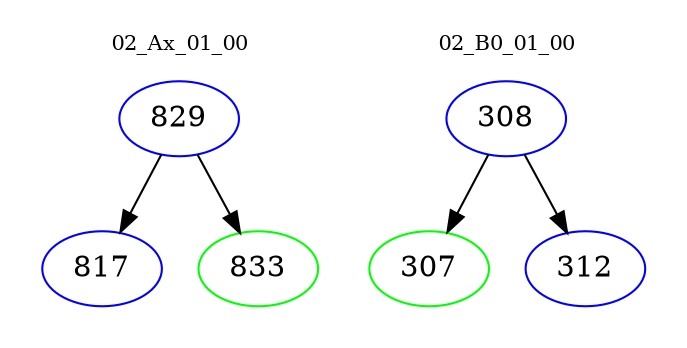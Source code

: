 digraph{
subgraph cluster_0 {
color = white
label = "02_Ax_01_00";
fontsize=10;
T0_829 [label="829", color="blue"]
T0_829 -> T0_817 [color="black"]
T0_817 [label="817", color="blue"]
T0_829 -> T0_833 [color="black"]
T0_833 [label="833", color="green"]
}
subgraph cluster_1 {
color = white
label = "02_B0_01_00";
fontsize=10;
T1_308 [label="308", color="blue"]
T1_308 -> T1_307 [color="black"]
T1_307 [label="307", color="green"]
T1_308 -> T1_312 [color="black"]
T1_312 [label="312", color="blue"]
}
}
